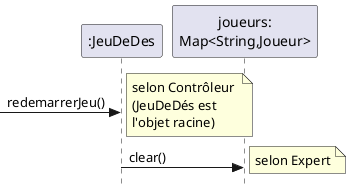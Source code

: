 @startuml
skinparam Style strictuml
participant ":JeuDeDes" as D 
participant "joueurs:\nMap<String,Joueur>" as M


?-> D : redemarrerJeu() 
note right : selon Contrôleur \n(JeuDeDés est \nl'objet racine)
D -> M : clear()
note right : selon Expert
@enduml
